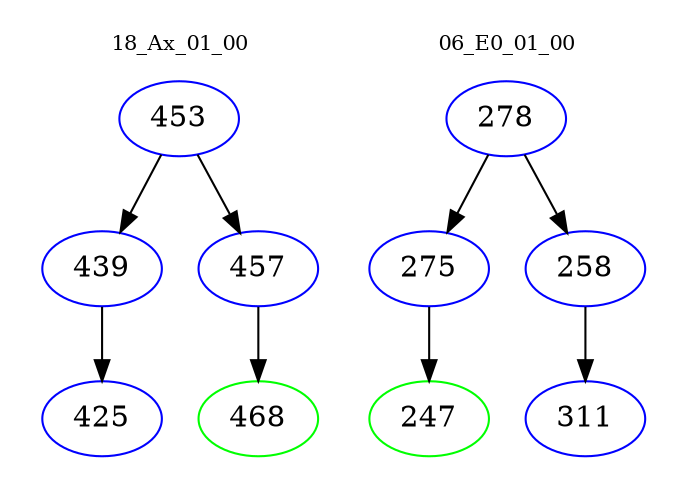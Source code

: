 digraph{
subgraph cluster_0 {
color = white
label = "18_Ax_01_00";
fontsize=10;
T0_453 [label="453", color="blue"]
T0_453 -> T0_439 [color="black"]
T0_439 [label="439", color="blue"]
T0_439 -> T0_425 [color="black"]
T0_425 [label="425", color="blue"]
T0_453 -> T0_457 [color="black"]
T0_457 [label="457", color="blue"]
T0_457 -> T0_468 [color="black"]
T0_468 [label="468", color="green"]
}
subgraph cluster_1 {
color = white
label = "06_E0_01_00";
fontsize=10;
T1_278 [label="278", color="blue"]
T1_278 -> T1_275 [color="black"]
T1_275 [label="275", color="blue"]
T1_275 -> T1_247 [color="black"]
T1_247 [label="247", color="green"]
T1_278 -> T1_258 [color="black"]
T1_258 [label="258", color="blue"]
T1_258 -> T1_311 [color="black"]
T1_311 [label="311", color="blue"]
}
}
